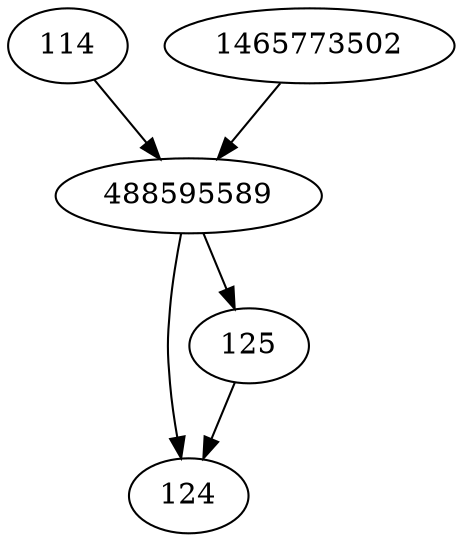 strict digraph  {
488595589;
114;
124;
125;
1465773502;
488595589 -> 124;
488595589 -> 125;
114 -> 488595589;
125 -> 124;
1465773502 -> 488595589;
}
